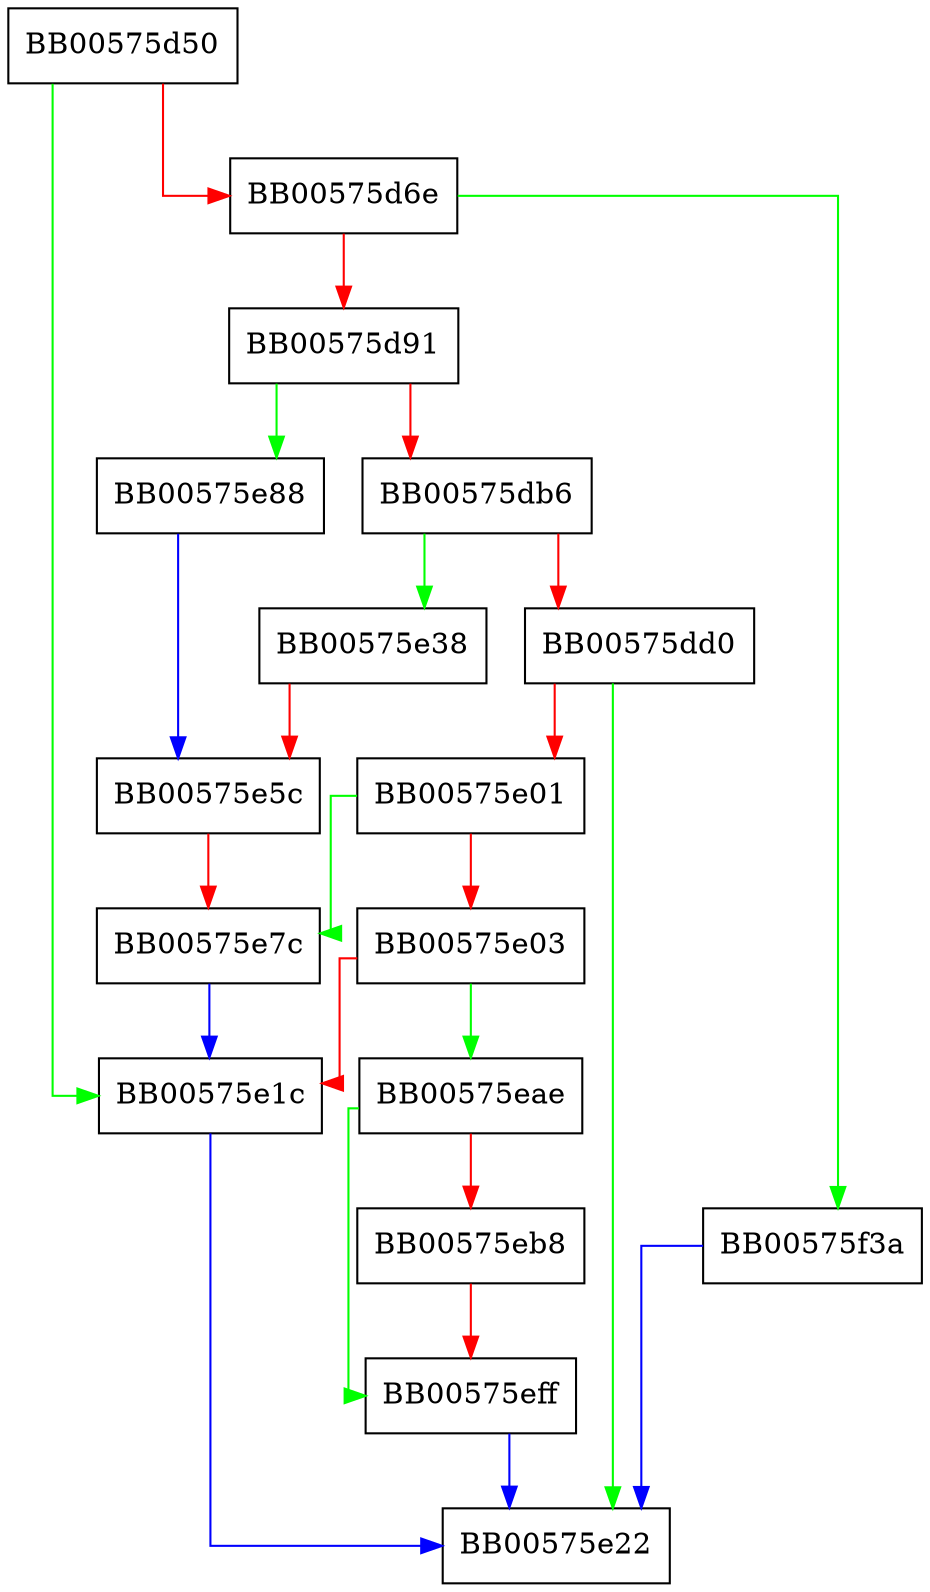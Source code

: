 digraph ctlog_store_load_log {
  node [shape="box"];
  graph [splines=ortho];
  BB00575d50 -> BB00575e1c [color="green"];
  BB00575d50 -> BB00575d6e [color="red"];
  BB00575d6e -> BB00575f3a [color="green"];
  BB00575d6e -> BB00575d91 [color="red"];
  BB00575d91 -> BB00575e88 [color="green"];
  BB00575d91 -> BB00575db6 [color="red"];
  BB00575db6 -> BB00575e38 [color="green"];
  BB00575db6 -> BB00575dd0 [color="red"];
  BB00575dd0 -> BB00575e22 [color="green"];
  BB00575dd0 -> BB00575e01 [color="red"];
  BB00575e01 -> BB00575e7c [color="green"];
  BB00575e01 -> BB00575e03 [color="red"];
  BB00575e03 -> BB00575eae [color="green"];
  BB00575e03 -> BB00575e1c [color="red"];
  BB00575e1c -> BB00575e22 [color="blue"];
  BB00575e38 -> BB00575e5c [color="red"];
  BB00575e5c -> BB00575e7c [color="red"];
  BB00575e7c -> BB00575e1c [color="blue"];
  BB00575e88 -> BB00575e5c [color="blue"];
  BB00575eae -> BB00575eff [color="green"];
  BB00575eae -> BB00575eb8 [color="red"];
  BB00575eb8 -> BB00575eff [color="red"];
  BB00575eff -> BB00575e22 [color="blue"];
  BB00575f3a -> BB00575e22 [color="blue"];
}